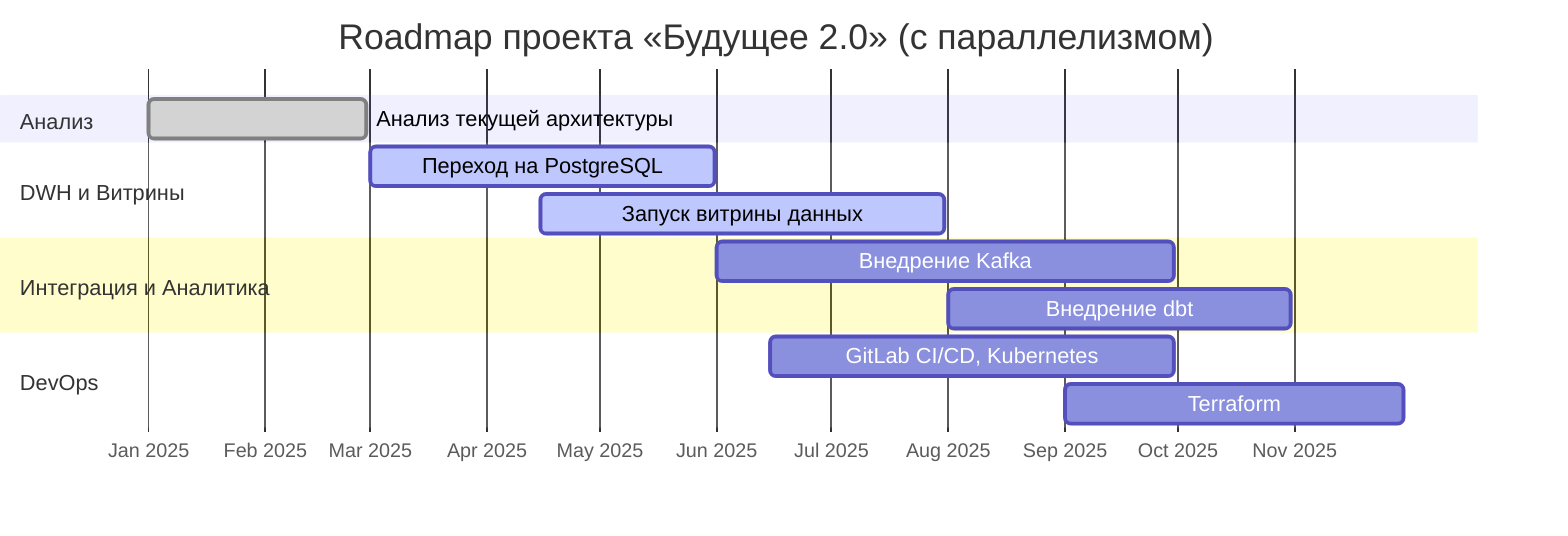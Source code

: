 gantt
    title Roadmap проекта «Будущее 2.0» (с параллелизмом)
    dateFormat  YYYY-MM-DD
    axisFormat  %b %Y

    section Анализ
        Анализ текущей архитектуры      :done,        Q1, 2025-01-01, 2025-02-28

    section DWH и Витрины
        Переход на PostgreSQL           :active,      Q2, 2025-03-01, 2025-05-31
        Запуск витрины данных           :active,      Q3, 2025-04-15, 2025-07-31

    section Интеграция и Аналитика
        Внедрение Kafka                 :             Q4, 2025-06-01, 2025-09-30
        Внедрение dbt                   :             Q5, 2025-08-01, 2025-10-31

    section DevOps
        GitLab CI/CD, Kubernetes        :             Q6, 2025-06-15, 2025-09-30
        Terraform                       :             Q7, 2025-09-01, 2025-11-30